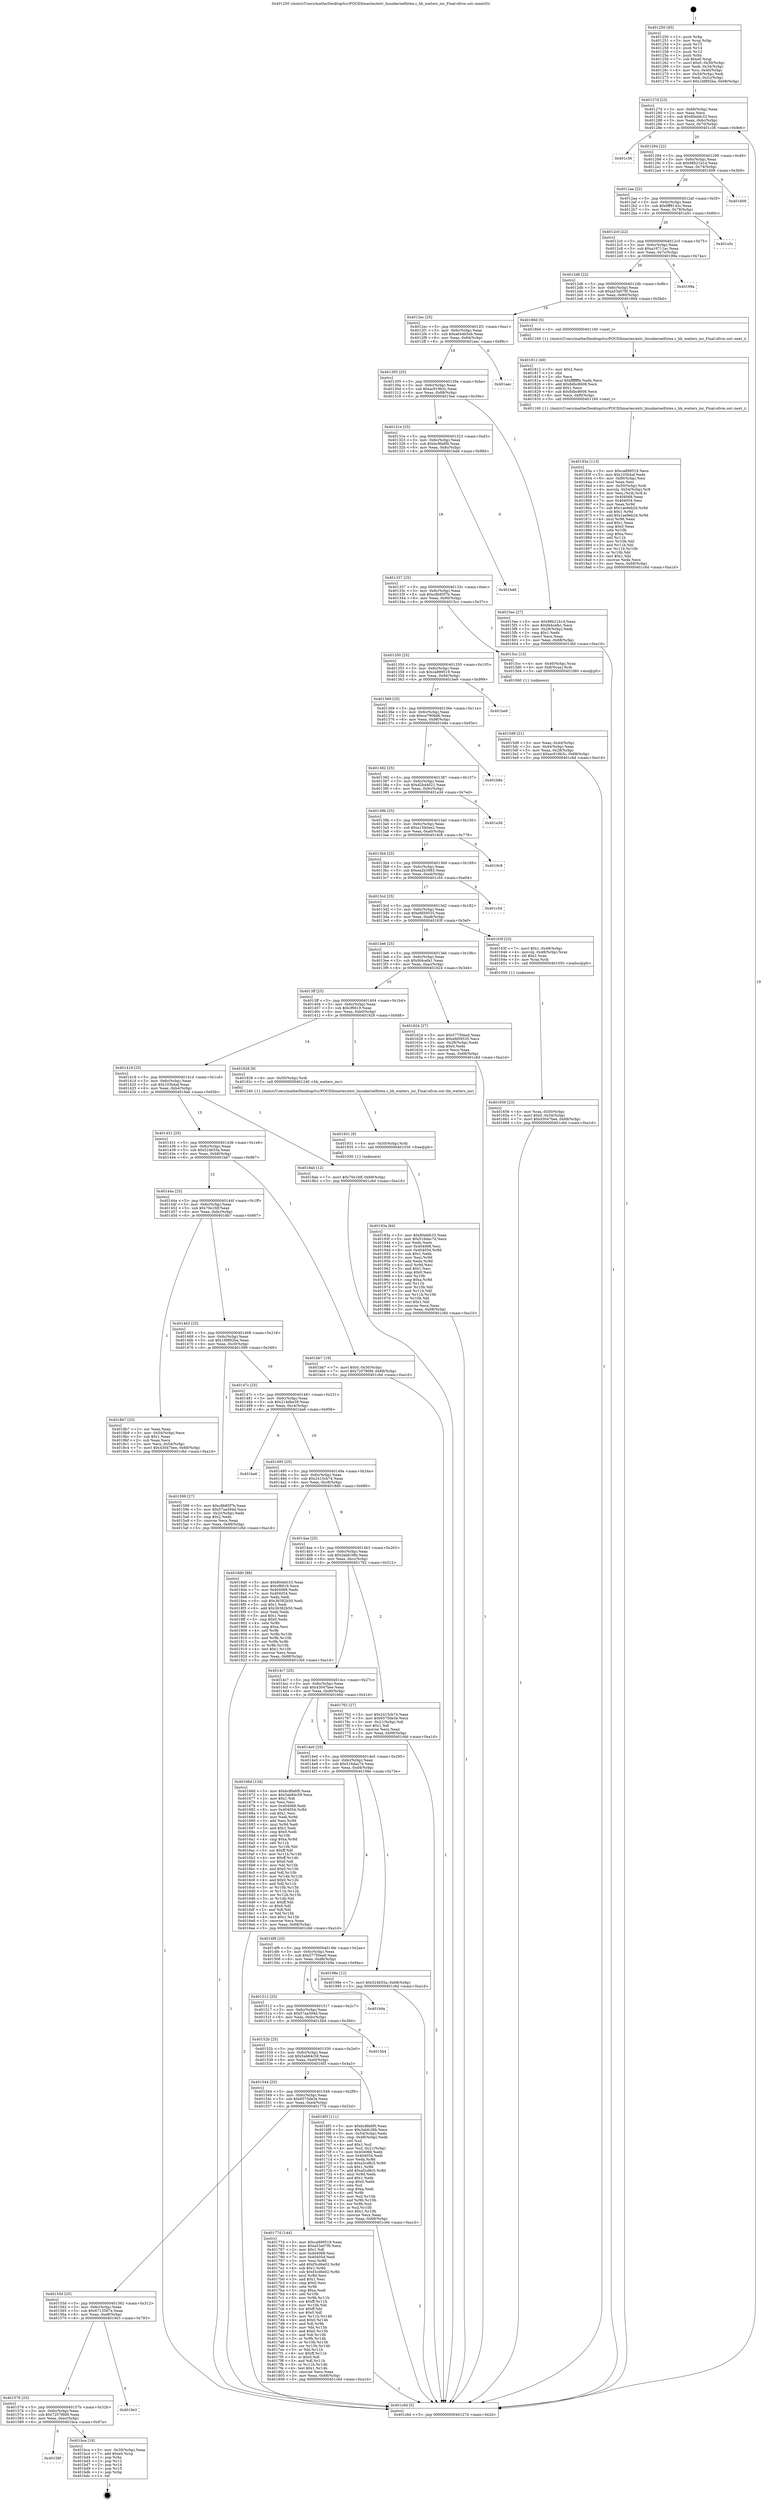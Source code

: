 digraph "0x401250" {
  label = "0x401250 (/mnt/c/Users/mathe/Desktop/tcc/POCII/binaries/extr_linuxkernelfutex.c_hb_waiters_inc_Final-ollvm.out::main(0))"
  labelloc = "t"
  node[shape=record]

  Entry [label="",width=0.3,height=0.3,shape=circle,fillcolor=black,style=filled]
  "0x40127d" [label="{
     0x40127d [23]\l
     | [instrs]\l
     &nbsp;&nbsp;0x40127d \<+3\>: mov -0x68(%rbp),%eax\l
     &nbsp;&nbsp;0x401280 \<+2\>: mov %eax,%ecx\l
     &nbsp;&nbsp;0x401282 \<+6\>: sub $0x80ebfc33,%ecx\l
     &nbsp;&nbsp;0x401288 \<+3\>: mov %eax,-0x6c(%rbp)\l
     &nbsp;&nbsp;0x40128b \<+3\>: mov %ecx,-0x70(%rbp)\l
     &nbsp;&nbsp;0x40128e \<+6\>: je 0000000000401c36 \<main+0x9e6\>\l
  }"]
  "0x401c36" [label="{
     0x401c36\l
  }", style=dashed]
  "0x401294" [label="{
     0x401294 [22]\l
     | [instrs]\l
     &nbsp;&nbsp;0x401294 \<+5\>: jmp 0000000000401299 \<main+0x49\>\l
     &nbsp;&nbsp;0x401299 \<+3\>: mov -0x6c(%rbp),%eax\l
     &nbsp;&nbsp;0x40129c \<+5\>: sub $0x98b21b1d,%eax\l
     &nbsp;&nbsp;0x4012a1 \<+3\>: mov %eax,-0x74(%rbp)\l
     &nbsp;&nbsp;0x4012a4 \<+6\>: je 0000000000401609 \<main+0x3b9\>\l
  }"]
  Exit [label="",width=0.3,height=0.3,shape=circle,fillcolor=black,style=filled,peripheries=2]
  "0x401609" [label="{
     0x401609\l
  }", style=dashed]
  "0x4012aa" [label="{
     0x4012aa [22]\l
     | [instrs]\l
     &nbsp;&nbsp;0x4012aa \<+5\>: jmp 00000000004012af \<main+0x5f\>\l
     &nbsp;&nbsp;0x4012af \<+3\>: mov -0x6c(%rbp),%eax\l
     &nbsp;&nbsp;0x4012b2 \<+5\>: sub $0x9ff9143c,%eax\l
     &nbsp;&nbsp;0x4012b7 \<+3\>: mov %eax,-0x78(%rbp)\l
     &nbsp;&nbsp;0x4012ba \<+6\>: je 0000000000401a5c \<main+0x80c\>\l
  }"]
  "0x40158f" [label="{
     0x40158f\l
  }", style=dashed]
  "0x401a5c" [label="{
     0x401a5c\l
  }", style=dashed]
  "0x4012c0" [label="{
     0x4012c0 [22]\l
     | [instrs]\l
     &nbsp;&nbsp;0x4012c0 \<+5\>: jmp 00000000004012c5 \<main+0x75\>\l
     &nbsp;&nbsp;0x4012c5 \<+3\>: mov -0x6c(%rbp),%eax\l
     &nbsp;&nbsp;0x4012c8 \<+5\>: sub $0xa16711ac,%eax\l
     &nbsp;&nbsp;0x4012cd \<+3\>: mov %eax,-0x7c(%rbp)\l
     &nbsp;&nbsp;0x4012d0 \<+6\>: je 000000000040199a \<main+0x74a\>\l
  }"]
  "0x401bca" [label="{
     0x401bca [19]\l
     | [instrs]\l
     &nbsp;&nbsp;0x401bca \<+3\>: mov -0x30(%rbp),%eax\l
     &nbsp;&nbsp;0x401bcd \<+7\>: add $0xe0,%rsp\l
     &nbsp;&nbsp;0x401bd4 \<+1\>: pop %rbx\l
     &nbsp;&nbsp;0x401bd5 \<+2\>: pop %r12\l
     &nbsp;&nbsp;0x401bd7 \<+2\>: pop %r14\l
     &nbsp;&nbsp;0x401bd9 \<+2\>: pop %r15\l
     &nbsp;&nbsp;0x401bdb \<+1\>: pop %rbp\l
     &nbsp;&nbsp;0x401bdc \<+1\>: ret\l
  }"]
  "0x40199a" [label="{
     0x40199a\l
  }", style=dashed]
  "0x4012d6" [label="{
     0x4012d6 [22]\l
     | [instrs]\l
     &nbsp;&nbsp;0x4012d6 \<+5\>: jmp 00000000004012db \<main+0x8b\>\l
     &nbsp;&nbsp;0x4012db \<+3\>: mov -0x6c(%rbp),%eax\l
     &nbsp;&nbsp;0x4012de \<+5\>: sub $0xa53a07f0,%eax\l
     &nbsp;&nbsp;0x4012e3 \<+3\>: mov %eax,-0x80(%rbp)\l
     &nbsp;&nbsp;0x4012e6 \<+6\>: je 000000000040180d \<main+0x5bd\>\l
  }"]
  "0x401576" [label="{
     0x401576 [25]\l
     | [instrs]\l
     &nbsp;&nbsp;0x401576 \<+5\>: jmp 000000000040157b \<main+0x32b\>\l
     &nbsp;&nbsp;0x40157b \<+3\>: mov -0x6c(%rbp),%eax\l
     &nbsp;&nbsp;0x40157e \<+5\>: sub $0x72078fd9,%eax\l
     &nbsp;&nbsp;0x401583 \<+6\>: mov %eax,-0xec(%rbp)\l
     &nbsp;&nbsp;0x401589 \<+6\>: je 0000000000401bca \<main+0x97a\>\l
  }"]
  "0x40180d" [label="{
     0x40180d [5]\l
     | [instrs]\l
     &nbsp;&nbsp;0x40180d \<+5\>: call 0000000000401160 \<next_i\>\l
     | [calls]\l
     &nbsp;&nbsp;0x401160 \{1\} (/mnt/c/Users/mathe/Desktop/tcc/POCII/binaries/extr_linuxkernelfutex.c_hb_waiters_inc_Final-ollvm.out::next_i)\l
  }"]
  "0x4012ec" [label="{
     0x4012ec [25]\l
     | [instrs]\l
     &nbsp;&nbsp;0x4012ec \<+5\>: jmp 00000000004012f1 \<main+0xa1\>\l
     &nbsp;&nbsp;0x4012f1 \<+3\>: mov -0x6c(%rbp),%eax\l
     &nbsp;&nbsp;0x4012f4 \<+5\>: sub $0xa644b5eb,%eax\l
     &nbsp;&nbsp;0x4012f9 \<+6\>: mov %eax,-0x84(%rbp)\l
     &nbsp;&nbsp;0x4012ff \<+6\>: je 0000000000401aec \<main+0x89c\>\l
  }"]
  "0x4019e3" [label="{
     0x4019e3\l
  }", style=dashed]
  "0x401aec" [label="{
     0x401aec\l
  }", style=dashed]
  "0x401305" [label="{
     0x401305 [25]\l
     | [instrs]\l
     &nbsp;&nbsp;0x401305 \<+5\>: jmp 000000000040130a \<main+0xba\>\l
     &nbsp;&nbsp;0x40130a \<+3\>: mov -0x6c(%rbp),%eax\l
     &nbsp;&nbsp;0x40130d \<+5\>: sub $0xac919b3c,%eax\l
     &nbsp;&nbsp;0x401312 \<+6\>: mov %eax,-0x88(%rbp)\l
     &nbsp;&nbsp;0x401318 \<+6\>: je 00000000004015ee \<main+0x39e\>\l
  }"]
  "0x40193a" [label="{
     0x40193a [84]\l
     | [instrs]\l
     &nbsp;&nbsp;0x40193a \<+5\>: mov $0x80ebfc33,%eax\l
     &nbsp;&nbsp;0x40193f \<+5\>: mov $0x516dac7d,%ecx\l
     &nbsp;&nbsp;0x401944 \<+2\>: xor %edx,%edx\l
     &nbsp;&nbsp;0x401946 \<+7\>: mov 0x404068,%esi\l
     &nbsp;&nbsp;0x40194d \<+8\>: mov 0x404054,%r8d\l
     &nbsp;&nbsp;0x401955 \<+3\>: sub $0x1,%edx\l
     &nbsp;&nbsp;0x401958 \<+3\>: mov %esi,%r9d\l
     &nbsp;&nbsp;0x40195b \<+3\>: add %edx,%r9d\l
     &nbsp;&nbsp;0x40195e \<+4\>: imul %r9d,%esi\l
     &nbsp;&nbsp;0x401962 \<+3\>: and $0x1,%esi\l
     &nbsp;&nbsp;0x401965 \<+3\>: cmp $0x0,%esi\l
     &nbsp;&nbsp;0x401968 \<+4\>: sete %r10b\l
     &nbsp;&nbsp;0x40196c \<+4\>: cmp $0xa,%r8d\l
     &nbsp;&nbsp;0x401970 \<+4\>: setl %r11b\l
     &nbsp;&nbsp;0x401974 \<+3\>: mov %r10b,%bl\l
     &nbsp;&nbsp;0x401977 \<+3\>: and %r11b,%bl\l
     &nbsp;&nbsp;0x40197a \<+3\>: xor %r11b,%r10b\l
     &nbsp;&nbsp;0x40197d \<+3\>: or %r10b,%bl\l
     &nbsp;&nbsp;0x401980 \<+3\>: test $0x1,%bl\l
     &nbsp;&nbsp;0x401983 \<+3\>: cmovne %ecx,%eax\l
     &nbsp;&nbsp;0x401986 \<+3\>: mov %eax,-0x68(%rbp)\l
     &nbsp;&nbsp;0x401989 \<+5\>: jmp 0000000000401c6d \<main+0xa1d\>\l
  }"]
  "0x4015ee" [label="{
     0x4015ee [27]\l
     | [instrs]\l
     &nbsp;&nbsp;0x4015ee \<+5\>: mov $0x98b21b1d,%eax\l
     &nbsp;&nbsp;0x4015f3 \<+5\>: mov $0xfd4cefa1,%ecx\l
     &nbsp;&nbsp;0x4015f8 \<+3\>: mov -0x28(%rbp),%edx\l
     &nbsp;&nbsp;0x4015fb \<+3\>: cmp $0x1,%edx\l
     &nbsp;&nbsp;0x4015fe \<+3\>: cmovl %ecx,%eax\l
     &nbsp;&nbsp;0x401601 \<+3\>: mov %eax,-0x68(%rbp)\l
     &nbsp;&nbsp;0x401604 \<+5\>: jmp 0000000000401c6d \<main+0xa1d\>\l
  }"]
  "0x40131e" [label="{
     0x40131e [25]\l
     | [instrs]\l
     &nbsp;&nbsp;0x40131e \<+5\>: jmp 0000000000401323 \<main+0xd3\>\l
     &nbsp;&nbsp;0x401323 \<+3\>: mov -0x6c(%rbp),%eax\l
     &nbsp;&nbsp;0x401326 \<+5\>: sub $0xbc8fa6f0,%eax\l
     &nbsp;&nbsp;0x40132b \<+6\>: mov %eax,-0x8c(%rbp)\l
     &nbsp;&nbsp;0x401331 \<+6\>: je 0000000000401bdd \<main+0x98d\>\l
  }"]
  "0x401931" [label="{
     0x401931 [9]\l
     | [instrs]\l
     &nbsp;&nbsp;0x401931 \<+4\>: mov -0x50(%rbp),%rdi\l
     &nbsp;&nbsp;0x401935 \<+5\>: call 0000000000401030 \<free@plt\>\l
     | [calls]\l
     &nbsp;&nbsp;0x401030 \{1\} (unknown)\l
  }"]
  "0x401bdd" [label="{
     0x401bdd\l
  }", style=dashed]
  "0x401337" [label="{
     0x401337 [25]\l
     | [instrs]\l
     &nbsp;&nbsp;0x401337 \<+5\>: jmp 000000000040133c \<main+0xec\>\l
     &nbsp;&nbsp;0x40133c \<+3\>: mov -0x6c(%rbp),%eax\l
     &nbsp;&nbsp;0x40133f \<+5\>: sub $0xc8b85f7b,%eax\l
     &nbsp;&nbsp;0x401344 \<+6\>: mov %eax,-0x90(%rbp)\l
     &nbsp;&nbsp;0x40134a \<+6\>: je 00000000004015cc \<main+0x37c\>\l
  }"]
  "0x40183a" [label="{
     0x40183a [113]\l
     | [instrs]\l
     &nbsp;&nbsp;0x40183a \<+5\>: mov $0xca899519,%ecx\l
     &nbsp;&nbsp;0x40183f \<+5\>: mov $0x103b4af,%edx\l
     &nbsp;&nbsp;0x401844 \<+6\>: mov -0xf0(%rbp),%esi\l
     &nbsp;&nbsp;0x40184a \<+3\>: imul %eax,%esi\l
     &nbsp;&nbsp;0x40184d \<+4\>: mov -0x50(%rbp),%rdi\l
     &nbsp;&nbsp;0x401851 \<+4\>: movslq -0x54(%rbp),%r8\l
     &nbsp;&nbsp;0x401855 \<+4\>: mov %esi,(%rdi,%r8,4)\l
     &nbsp;&nbsp;0x401859 \<+7\>: mov 0x404068,%eax\l
     &nbsp;&nbsp;0x401860 \<+7\>: mov 0x404054,%esi\l
     &nbsp;&nbsp;0x401867 \<+3\>: mov %eax,%r9d\l
     &nbsp;&nbsp;0x40186a \<+7\>: sub $0x1ae9eb2d,%r9d\l
     &nbsp;&nbsp;0x401871 \<+4\>: sub $0x1,%r9d\l
     &nbsp;&nbsp;0x401875 \<+7\>: add $0x1ae9eb2d,%r9d\l
     &nbsp;&nbsp;0x40187c \<+4\>: imul %r9d,%eax\l
     &nbsp;&nbsp;0x401880 \<+3\>: and $0x1,%eax\l
     &nbsp;&nbsp;0x401883 \<+3\>: cmp $0x0,%eax\l
     &nbsp;&nbsp;0x401886 \<+4\>: sete %r10b\l
     &nbsp;&nbsp;0x40188a \<+3\>: cmp $0xa,%esi\l
     &nbsp;&nbsp;0x40188d \<+4\>: setl %r11b\l
     &nbsp;&nbsp;0x401891 \<+3\>: mov %r10b,%bl\l
     &nbsp;&nbsp;0x401894 \<+3\>: and %r11b,%bl\l
     &nbsp;&nbsp;0x401897 \<+3\>: xor %r11b,%r10b\l
     &nbsp;&nbsp;0x40189a \<+3\>: or %r10b,%bl\l
     &nbsp;&nbsp;0x40189d \<+3\>: test $0x1,%bl\l
     &nbsp;&nbsp;0x4018a0 \<+3\>: cmovne %edx,%ecx\l
     &nbsp;&nbsp;0x4018a3 \<+3\>: mov %ecx,-0x68(%rbp)\l
     &nbsp;&nbsp;0x4018a6 \<+5\>: jmp 0000000000401c6d \<main+0xa1d\>\l
  }"]
  "0x4015cc" [label="{
     0x4015cc [13]\l
     | [instrs]\l
     &nbsp;&nbsp;0x4015cc \<+4\>: mov -0x40(%rbp),%rax\l
     &nbsp;&nbsp;0x4015d0 \<+4\>: mov 0x8(%rax),%rdi\l
     &nbsp;&nbsp;0x4015d4 \<+5\>: call 0000000000401060 \<atoi@plt\>\l
     | [calls]\l
     &nbsp;&nbsp;0x401060 \{1\} (unknown)\l
  }"]
  "0x401350" [label="{
     0x401350 [25]\l
     | [instrs]\l
     &nbsp;&nbsp;0x401350 \<+5\>: jmp 0000000000401355 \<main+0x105\>\l
     &nbsp;&nbsp;0x401355 \<+3\>: mov -0x6c(%rbp),%eax\l
     &nbsp;&nbsp;0x401358 \<+5\>: sub $0xca899519,%eax\l
     &nbsp;&nbsp;0x40135d \<+6\>: mov %eax,-0x94(%rbp)\l
     &nbsp;&nbsp;0x401363 \<+6\>: je 0000000000401be9 \<main+0x999\>\l
  }"]
  "0x401812" [label="{
     0x401812 [40]\l
     | [instrs]\l
     &nbsp;&nbsp;0x401812 \<+5\>: mov $0x2,%ecx\l
     &nbsp;&nbsp;0x401817 \<+1\>: cltd\l
     &nbsp;&nbsp;0x401818 \<+2\>: idiv %ecx\l
     &nbsp;&nbsp;0x40181a \<+6\>: imul $0xfffffffe,%edx,%ecx\l
     &nbsp;&nbsp;0x401820 \<+6\>: add $0x8dbc8608,%ecx\l
     &nbsp;&nbsp;0x401826 \<+3\>: add $0x1,%ecx\l
     &nbsp;&nbsp;0x401829 \<+6\>: sub $0x8dbc8608,%ecx\l
     &nbsp;&nbsp;0x40182f \<+6\>: mov %ecx,-0xf0(%rbp)\l
     &nbsp;&nbsp;0x401835 \<+5\>: call 0000000000401160 \<next_i\>\l
     | [calls]\l
     &nbsp;&nbsp;0x401160 \{1\} (/mnt/c/Users/mathe/Desktop/tcc/POCII/binaries/extr_linuxkernelfutex.c_hb_waiters_inc_Final-ollvm.out::next_i)\l
  }"]
  "0x401be9" [label="{
     0x401be9\l
  }", style=dashed]
  "0x401369" [label="{
     0x401369 [25]\l
     | [instrs]\l
     &nbsp;&nbsp;0x401369 \<+5\>: jmp 000000000040136e \<main+0x11e\>\l
     &nbsp;&nbsp;0x40136e \<+3\>: mov -0x6c(%rbp),%eax\l
     &nbsp;&nbsp;0x401371 \<+5\>: sub $0xce7906d6,%eax\l
     &nbsp;&nbsp;0x401376 \<+6\>: mov %eax,-0x98(%rbp)\l
     &nbsp;&nbsp;0x40137c \<+6\>: je 0000000000401b8e \<main+0x93e\>\l
  }"]
  "0x40155d" [label="{
     0x40155d [25]\l
     | [instrs]\l
     &nbsp;&nbsp;0x40155d \<+5\>: jmp 0000000000401562 \<main+0x312\>\l
     &nbsp;&nbsp;0x401562 \<+3\>: mov -0x6c(%rbp),%eax\l
     &nbsp;&nbsp;0x401565 \<+5\>: sub $0x6713567e,%eax\l
     &nbsp;&nbsp;0x40156a \<+6\>: mov %eax,-0xe8(%rbp)\l
     &nbsp;&nbsp;0x401570 \<+6\>: je 00000000004019e3 \<main+0x793\>\l
  }"]
  "0x401b8e" [label="{
     0x401b8e\l
  }", style=dashed]
  "0x401382" [label="{
     0x401382 [25]\l
     | [instrs]\l
     &nbsp;&nbsp;0x401382 \<+5\>: jmp 0000000000401387 \<main+0x137\>\l
     &nbsp;&nbsp;0x401387 \<+3\>: mov -0x6c(%rbp),%eax\l
     &nbsp;&nbsp;0x40138a \<+5\>: sub $0xd2b44021,%eax\l
     &nbsp;&nbsp;0x40138f \<+6\>: mov %eax,-0x9c(%rbp)\l
     &nbsp;&nbsp;0x401395 \<+6\>: je 0000000000401a3d \<main+0x7ed\>\l
  }"]
  "0x40177d" [label="{
     0x40177d [144]\l
     | [instrs]\l
     &nbsp;&nbsp;0x40177d \<+5\>: mov $0xca899519,%eax\l
     &nbsp;&nbsp;0x401782 \<+5\>: mov $0xa53a07f0,%ecx\l
     &nbsp;&nbsp;0x401787 \<+2\>: mov $0x1,%dl\l
     &nbsp;&nbsp;0x401789 \<+7\>: mov 0x404068,%esi\l
     &nbsp;&nbsp;0x401790 \<+7\>: mov 0x404054,%edi\l
     &nbsp;&nbsp;0x401797 \<+3\>: mov %esi,%r8d\l
     &nbsp;&nbsp;0x40179a \<+7\>: add $0xf3cd6e02,%r8d\l
     &nbsp;&nbsp;0x4017a1 \<+4\>: sub $0x1,%r8d\l
     &nbsp;&nbsp;0x4017a5 \<+7\>: sub $0xf3cd6e02,%r8d\l
     &nbsp;&nbsp;0x4017ac \<+4\>: imul %r8d,%esi\l
     &nbsp;&nbsp;0x4017b0 \<+3\>: and $0x1,%esi\l
     &nbsp;&nbsp;0x4017b3 \<+3\>: cmp $0x0,%esi\l
     &nbsp;&nbsp;0x4017b6 \<+4\>: sete %r9b\l
     &nbsp;&nbsp;0x4017ba \<+3\>: cmp $0xa,%edi\l
     &nbsp;&nbsp;0x4017bd \<+4\>: setl %r10b\l
     &nbsp;&nbsp;0x4017c1 \<+3\>: mov %r9b,%r11b\l
     &nbsp;&nbsp;0x4017c4 \<+4\>: xor $0xff,%r11b\l
     &nbsp;&nbsp;0x4017c8 \<+3\>: mov %r10b,%bl\l
     &nbsp;&nbsp;0x4017cb \<+3\>: xor $0xff,%bl\l
     &nbsp;&nbsp;0x4017ce \<+3\>: xor $0x0,%dl\l
     &nbsp;&nbsp;0x4017d1 \<+3\>: mov %r11b,%r14b\l
     &nbsp;&nbsp;0x4017d4 \<+4\>: and $0x0,%r14b\l
     &nbsp;&nbsp;0x4017d8 \<+3\>: and %dl,%r9b\l
     &nbsp;&nbsp;0x4017db \<+3\>: mov %bl,%r15b\l
     &nbsp;&nbsp;0x4017de \<+4\>: and $0x0,%r15b\l
     &nbsp;&nbsp;0x4017e2 \<+3\>: and %dl,%r10b\l
     &nbsp;&nbsp;0x4017e5 \<+3\>: or %r9b,%r14b\l
     &nbsp;&nbsp;0x4017e8 \<+3\>: or %r10b,%r15b\l
     &nbsp;&nbsp;0x4017eb \<+3\>: xor %r15b,%r14b\l
     &nbsp;&nbsp;0x4017ee \<+3\>: or %bl,%r11b\l
     &nbsp;&nbsp;0x4017f1 \<+4\>: xor $0xff,%r11b\l
     &nbsp;&nbsp;0x4017f5 \<+3\>: or $0x0,%dl\l
     &nbsp;&nbsp;0x4017f8 \<+3\>: and %dl,%r11b\l
     &nbsp;&nbsp;0x4017fb \<+3\>: or %r11b,%r14b\l
     &nbsp;&nbsp;0x4017fe \<+4\>: test $0x1,%r14b\l
     &nbsp;&nbsp;0x401802 \<+3\>: cmovne %ecx,%eax\l
     &nbsp;&nbsp;0x401805 \<+3\>: mov %eax,-0x68(%rbp)\l
     &nbsp;&nbsp;0x401808 \<+5\>: jmp 0000000000401c6d \<main+0xa1d\>\l
  }"]
  "0x401a3d" [label="{
     0x401a3d\l
  }", style=dashed]
  "0x40139b" [label="{
     0x40139b [25]\l
     | [instrs]\l
     &nbsp;&nbsp;0x40139b \<+5\>: jmp 00000000004013a0 \<main+0x150\>\l
     &nbsp;&nbsp;0x4013a0 \<+3\>: mov -0x6c(%rbp),%eax\l
     &nbsp;&nbsp;0x4013a3 \<+5\>: sub $0xe15b0ae2,%eax\l
     &nbsp;&nbsp;0x4013a8 \<+6\>: mov %eax,-0xa0(%rbp)\l
     &nbsp;&nbsp;0x4013ae \<+6\>: je 00000000004019c8 \<main+0x778\>\l
  }"]
  "0x401544" [label="{
     0x401544 [25]\l
     | [instrs]\l
     &nbsp;&nbsp;0x401544 \<+5\>: jmp 0000000000401549 \<main+0x2f9\>\l
     &nbsp;&nbsp;0x401549 \<+3\>: mov -0x6c(%rbp),%eax\l
     &nbsp;&nbsp;0x40154c \<+5\>: sub $0x6575de3e,%eax\l
     &nbsp;&nbsp;0x401551 \<+6\>: mov %eax,-0xe4(%rbp)\l
     &nbsp;&nbsp;0x401557 \<+6\>: je 000000000040177d \<main+0x52d\>\l
  }"]
  "0x4019c8" [label="{
     0x4019c8\l
  }", style=dashed]
  "0x4013b4" [label="{
     0x4013b4 [25]\l
     | [instrs]\l
     &nbsp;&nbsp;0x4013b4 \<+5\>: jmp 00000000004013b9 \<main+0x169\>\l
     &nbsp;&nbsp;0x4013b9 \<+3\>: mov -0x6c(%rbp),%eax\l
     &nbsp;&nbsp;0x4013bc \<+5\>: sub $0xea2b3983,%eax\l
     &nbsp;&nbsp;0x4013c1 \<+6\>: mov %eax,-0xa4(%rbp)\l
     &nbsp;&nbsp;0x4013c7 \<+6\>: je 0000000000401c54 \<main+0xa04\>\l
  }"]
  "0x4016f3" [label="{
     0x4016f3 [111]\l
     | [instrs]\l
     &nbsp;&nbsp;0x4016f3 \<+5\>: mov $0xbc8fa6f0,%eax\l
     &nbsp;&nbsp;0x4016f8 \<+5\>: mov $0x3abfc38b,%ecx\l
     &nbsp;&nbsp;0x4016fd \<+3\>: mov -0x54(%rbp),%edx\l
     &nbsp;&nbsp;0x401700 \<+3\>: cmp -0x48(%rbp),%edx\l
     &nbsp;&nbsp;0x401703 \<+4\>: setl %sil\l
     &nbsp;&nbsp;0x401707 \<+4\>: and $0x1,%sil\l
     &nbsp;&nbsp;0x40170b \<+4\>: mov %sil,-0x21(%rbp)\l
     &nbsp;&nbsp;0x40170f \<+7\>: mov 0x404068,%edx\l
     &nbsp;&nbsp;0x401716 \<+7\>: mov 0x404054,%edi\l
     &nbsp;&nbsp;0x40171d \<+3\>: mov %edx,%r8d\l
     &nbsp;&nbsp;0x401720 \<+7\>: sub $0xa5cd8c5,%r8d\l
     &nbsp;&nbsp;0x401727 \<+4\>: sub $0x1,%r8d\l
     &nbsp;&nbsp;0x40172b \<+7\>: add $0xa5cd8c5,%r8d\l
     &nbsp;&nbsp;0x401732 \<+4\>: imul %r8d,%edx\l
     &nbsp;&nbsp;0x401736 \<+3\>: and $0x1,%edx\l
     &nbsp;&nbsp;0x401739 \<+3\>: cmp $0x0,%edx\l
     &nbsp;&nbsp;0x40173c \<+4\>: sete %sil\l
     &nbsp;&nbsp;0x401740 \<+3\>: cmp $0xa,%edi\l
     &nbsp;&nbsp;0x401743 \<+4\>: setl %r9b\l
     &nbsp;&nbsp;0x401747 \<+3\>: mov %sil,%r10b\l
     &nbsp;&nbsp;0x40174a \<+3\>: and %r9b,%r10b\l
     &nbsp;&nbsp;0x40174d \<+3\>: xor %r9b,%sil\l
     &nbsp;&nbsp;0x401750 \<+3\>: or %sil,%r10b\l
     &nbsp;&nbsp;0x401753 \<+4\>: test $0x1,%r10b\l
     &nbsp;&nbsp;0x401757 \<+3\>: cmovne %ecx,%eax\l
     &nbsp;&nbsp;0x40175a \<+3\>: mov %eax,-0x68(%rbp)\l
     &nbsp;&nbsp;0x40175d \<+5\>: jmp 0000000000401c6d \<main+0xa1d\>\l
  }"]
  "0x401c54" [label="{
     0x401c54\l
  }", style=dashed]
  "0x4013cd" [label="{
     0x4013cd [25]\l
     | [instrs]\l
     &nbsp;&nbsp;0x4013cd \<+5\>: jmp 00000000004013d2 \<main+0x182\>\l
     &nbsp;&nbsp;0x4013d2 \<+3\>: mov -0x6c(%rbp),%eax\l
     &nbsp;&nbsp;0x4013d5 \<+5\>: sub $0xefd59535,%eax\l
     &nbsp;&nbsp;0x4013da \<+6\>: mov %eax,-0xa8(%rbp)\l
     &nbsp;&nbsp;0x4013e0 \<+6\>: je 000000000040163f \<main+0x3ef\>\l
  }"]
  "0x40152b" [label="{
     0x40152b [25]\l
     | [instrs]\l
     &nbsp;&nbsp;0x40152b \<+5\>: jmp 0000000000401530 \<main+0x2e0\>\l
     &nbsp;&nbsp;0x401530 \<+3\>: mov -0x6c(%rbp),%eax\l
     &nbsp;&nbsp;0x401533 \<+5\>: sub $0x5ab84c59,%eax\l
     &nbsp;&nbsp;0x401538 \<+6\>: mov %eax,-0xe0(%rbp)\l
     &nbsp;&nbsp;0x40153e \<+6\>: je 00000000004016f3 \<main+0x4a3\>\l
  }"]
  "0x40163f" [label="{
     0x40163f [23]\l
     | [instrs]\l
     &nbsp;&nbsp;0x40163f \<+7\>: movl $0x1,-0x48(%rbp)\l
     &nbsp;&nbsp;0x401646 \<+4\>: movslq -0x48(%rbp),%rax\l
     &nbsp;&nbsp;0x40164a \<+4\>: shl $0x2,%rax\l
     &nbsp;&nbsp;0x40164e \<+3\>: mov %rax,%rdi\l
     &nbsp;&nbsp;0x401651 \<+5\>: call 0000000000401050 \<malloc@plt\>\l
     | [calls]\l
     &nbsp;&nbsp;0x401050 \{1\} (unknown)\l
  }"]
  "0x4013e6" [label="{
     0x4013e6 [25]\l
     | [instrs]\l
     &nbsp;&nbsp;0x4013e6 \<+5\>: jmp 00000000004013eb \<main+0x19b\>\l
     &nbsp;&nbsp;0x4013eb \<+3\>: mov -0x6c(%rbp),%eax\l
     &nbsp;&nbsp;0x4013ee \<+5\>: sub $0xfd4cefa1,%eax\l
     &nbsp;&nbsp;0x4013f3 \<+6\>: mov %eax,-0xac(%rbp)\l
     &nbsp;&nbsp;0x4013f9 \<+6\>: je 0000000000401624 \<main+0x3d4\>\l
  }"]
  "0x4015b4" [label="{
     0x4015b4\l
  }", style=dashed]
  "0x401624" [label="{
     0x401624 [27]\l
     | [instrs]\l
     &nbsp;&nbsp;0x401624 \<+5\>: mov $0x57750ea0,%eax\l
     &nbsp;&nbsp;0x401629 \<+5\>: mov $0xefd59535,%ecx\l
     &nbsp;&nbsp;0x40162e \<+3\>: mov -0x28(%rbp),%edx\l
     &nbsp;&nbsp;0x401631 \<+3\>: cmp $0x0,%edx\l
     &nbsp;&nbsp;0x401634 \<+3\>: cmove %ecx,%eax\l
     &nbsp;&nbsp;0x401637 \<+3\>: mov %eax,-0x68(%rbp)\l
     &nbsp;&nbsp;0x40163a \<+5\>: jmp 0000000000401c6d \<main+0xa1d\>\l
  }"]
  "0x4013ff" [label="{
     0x4013ff [25]\l
     | [instrs]\l
     &nbsp;&nbsp;0x4013ff \<+5\>: jmp 0000000000401404 \<main+0x1b4\>\l
     &nbsp;&nbsp;0x401404 \<+3\>: mov -0x6c(%rbp),%eax\l
     &nbsp;&nbsp;0x401407 \<+5\>: sub $0xcf6619,%eax\l
     &nbsp;&nbsp;0x40140c \<+6\>: mov %eax,-0xb0(%rbp)\l
     &nbsp;&nbsp;0x401412 \<+6\>: je 0000000000401928 \<main+0x6d8\>\l
  }"]
  "0x401512" [label="{
     0x401512 [25]\l
     | [instrs]\l
     &nbsp;&nbsp;0x401512 \<+5\>: jmp 0000000000401517 \<main+0x2c7\>\l
     &nbsp;&nbsp;0x401517 \<+3\>: mov -0x6c(%rbp),%eax\l
     &nbsp;&nbsp;0x40151a \<+5\>: sub $0x57aa594d,%eax\l
     &nbsp;&nbsp;0x40151f \<+6\>: mov %eax,-0xdc(%rbp)\l
     &nbsp;&nbsp;0x401525 \<+6\>: je 00000000004015b4 \<main+0x364\>\l
  }"]
  "0x401928" [label="{
     0x401928 [9]\l
     | [instrs]\l
     &nbsp;&nbsp;0x401928 \<+4\>: mov -0x50(%rbp),%rdi\l
     &nbsp;&nbsp;0x40192c \<+5\>: call 0000000000401240 \<hb_waiters_inc\>\l
     | [calls]\l
     &nbsp;&nbsp;0x401240 \{1\} (/mnt/c/Users/mathe/Desktop/tcc/POCII/binaries/extr_linuxkernelfutex.c_hb_waiters_inc_Final-ollvm.out::hb_waiters_inc)\l
  }"]
  "0x401418" [label="{
     0x401418 [25]\l
     | [instrs]\l
     &nbsp;&nbsp;0x401418 \<+5\>: jmp 000000000040141d \<main+0x1cd\>\l
     &nbsp;&nbsp;0x40141d \<+3\>: mov -0x6c(%rbp),%eax\l
     &nbsp;&nbsp;0x401420 \<+5\>: sub $0x103b4af,%eax\l
     &nbsp;&nbsp;0x401425 \<+6\>: mov %eax,-0xb4(%rbp)\l
     &nbsp;&nbsp;0x40142b \<+6\>: je 00000000004018ab \<main+0x65b\>\l
  }"]
  "0x401b9a" [label="{
     0x401b9a\l
  }", style=dashed]
  "0x4018ab" [label="{
     0x4018ab [12]\l
     | [instrs]\l
     &nbsp;&nbsp;0x4018ab \<+7\>: movl $0x70e1fdf,-0x68(%rbp)\l
     &nbsp;&nbsp;0x4018b2 \<+5\>: jmp 0000000000401c6d \<main+0xa1d\>\l
  }"]
  "0x401431" [label="{
     0x401431 [25]\l
     | [instrs]\l
     &nbsp;&nbsp;0x401431 \<+5\>: jmp 0000000000401436 \<main+0x1e6\>\l
     &nbsp;&nbsp;0x401436 \<+3\>: mov -0x6c(%rbp),%eax\l
     &nbsp;&nbsp;0x401439 \<+5\>: sub $0x524b55a,%eax\l
     &nbsp;&nbsp;0x40143e \<+6\>: mov %eax,-0xb8(%rbp)\l
     &nbsp;&nbsp;0x401444 \<+6\>: je 0000000000401bb7 \<main+0x967\>\l
  }"]
  "0x4014f9" [label="{
     0x4014f9 [25]\l
     | [instrs]\l
     &nbsp;&nbsp;0x4014f9 \<+5\>: jmp 00000000004014fe \<main+0x2ae\>\l
     &nbsp;&nbsp;0x4014fe \<+3\>: mov -0x6c(%rbp),%eax\l
     &nbsp;&nbsp;0x401501 \<+5\>: sub $0x57750ea0,%eax\l
     &nbsp;&nbsp;0x401506 \<+6\>: mov %eax,-0xd8(%rbp)\l
     &nbsp;&nbsp;0x40150c \<+6\>: je 0000000000401b9a \<main+0x94a\>\l
  }"]
  "0x401bb7" [label="{
     0x401bb7 [19]\l
     | [instrs]\l
     &nbsp;&nbsp;0x401bb7 \<+7\>: movl $0x0,-0x30(%rbp)\l
     &nbsp;&nbsp;0x401bbe \<+7\>: movl $0x72078fd9,-0x68(%rbp)\l
     &nbsp;&nbsp;0x401bc5 \<+5\>: jmp 0000000000401c6d \<main+0xa1d\>\l
  }"]
  "0x40144a" [label="{
     0x40144a [25]\l
     | [instrs]\l
     &nbsp;&nbsp;0x40144a \<+5\>: jmp 000000000040144f \<main+0x1ff\>\l
     &nbsp;&nbsp;0x40144f \<+3\>: mov -0x6c(%rbp),%eax\l
     &nbsp;&nbsp;0x401452 \<+5\>: sub $0x70e1fdf,%eax\l
     &nbsp;&nbsp;0x401457 \<+6\>: mov %eax,-0xbc(%rbp)\l
     &nbsp;&nbsp;0x40145d \<+6\>: je 00000000004018b7 \<main+0x667\>\l
  }"]
  "0x40198e" [label="{
     0x40198e [12]\l
     | [instrs]\l
     &nbsp;&nbsp;0x40198e \<+7\>: movl $0x524b55a,-0x68(%rbp)\l
     &nbsp;&nbsp;0x401995 \<+5\>: jmp 0000000000401c6d \<main+0xa1d\>\l
  }"]
  "0x4018b7" [label="{
     0x4018b7 [25]\l
     | [instrs]\l
     &nbsp;&nbsp;0x4018b7 \<+2\>: xor %eax,%eax\l
     &nbsp;&nbsp;0x4018b9 \<+3\>: mov -0x54(%rbp),%ecx\l
     &nbsp;&nbsp;0x4018bc \<+3\>: sub $0x1,%eax\l
     &nbsp;&nbsp;0x4018bf \<+2\>: sub %eax,%ecx\l
     &nbsp;&nbsp;0x4018c1 \<+3\>: mov %ecx,-0x54(%rbp)\l
     &nbsp;&nbsp;0x4018c4 \<+7\>: movl $0x43047bee,-0x68(%rbp)\l
     &nbsp;&nbsp;0x4018cb \<+5\>: jmp 0000000000401c6d \<main+0xa1d\>\l
  }"]
  "0x401463" [label="{
     0x401463 [25]\l
     | [instrs]\l
     &nbsp;&nbsp;0x401463 \<+5\>: jmp 0000000000401468 \<main+0x218\>\l
     &nbsp;&nbsp;0x401468 \<+3\>: mov -0x6c(%rbp),%eax\l
     &nbsp;&nbsp;0x40146b \<+5\>: sub $0x1fd892ba,%eax\l
     &nbsp;&nbsp;0x401470 \<+6\>: mov %eax,-0xc0(%rbp)\l
     &nbsp;&nbsp;0x401476 \<+6\>: je 0000000000401599 \<main+0x349\>\l
  }"]
  "0x4014e0" [label="{
     0x4014e0 [25]\l
     | [instrs]\l
     &nbsp;&nbsp;0x4014e0 \<+5\>: jmp 00000000004014e5 \<main+0x295\>\l
     &nbsp;&nbsp;0x4014e5 \<+3\>: mov -0x6c(%rbp),%eax\l
     &nbsp;&nbsp;0x4014e8 \<+5\>: sub $0x516dac7d,%eax\l
     &nbsp;&nbsp;0x4014ed \<+6\>: mov %eax,-0xd4(%rbp)\l
     &nbsp;&nbsp;0x4014f3 \<+6\>: je 000000000040198e \<main+0x73e\>\l
  }"]
  "0x401599" [label="{
     0x401599 [27]\l
     | [instrs]\l
     &nbsp;&nbsp;0x401599 \<+5\>: mov $0xc8b85f7b,%eax\l
     &nbsp;&nbsp;0x40159e \<+5\>: mov $0x57aa594d,%ecx\l
     &nbsp;&nbsp;0x4015a3 \<+3\>: mov -0x2c(%rbp),%edx\l
     &nbsp;&nbsp;0x4015a6 \<+3\>: cmp $0x2,%edx\l
     &nbsp;&nbsp;0x4015a9 \<+3\>: cmovne %ecx,%eax\l
     &nbsp;&nbsp;0x4015ac \<+3\>: mov %eax,-0x68(%rbp)\l
     &nbsp;&nbsp;0x4015af \<+5\>: jmp 0000000000401c6d \<main+0xa1d\>\l
  }"]
  "0x40147c" [label="{
     0x40147c [25]\l
     | [instrs]\l
     &nbsp;&nbsp;0x40147c \<+5\>: jmp 0000000000401481 \<main+0x231\>\l
     &nbsp;&nbsp;0x401481 \<+3\>: mov -0x6c(%rbp),%eax\l
     &nbsp;&nbsp;0x401484 \<+5\>: sub $0x214dbe39,%eax\l
     &nbsp;&nbsp;0x401489 \<+6\>: mov %eax,-0xc4(%rbp)\l
     &nbsp;&nbsp;0x40148f \<+6\>: je 0000000000401ba6 \<main+0x956\>\l
  }"]
  "0x401c6d" [label="{
     0x401c6d [5]\l
     | [instrs]\l
     &nbsp;&nbsp;0x401c6d \<+5\>: jmp 000000000040127d \<main+0x2d\>\l
  }"]
  "0x401250" [label="{
     0x401250 [45]\l
     | [instrs]\l
     &nbsp;&nbsp;0x401250 \<+1\>: push %rbp\l
     &nbsp;&nbsp;0x401251 \<+3\>: mov %rsp,%rbp\l
     &nbsp;&nbsp;0x401254 \<+2\>: push %r15\l
     &nbsp;&nbsp;0x401256 \<+2\>: push %r14\l
     &nbsp;&nbsp;0x401258 \<+2\>: push %r12\l
     &nbsp;&nbsp;0x40125a \<+1\>: push %rbx\l
     &nbsp;&nbsp;0x40125b \<+7\>: sub $0xe0,%rsp\l
     &nbsp;&nbsp;0x401262 \<+7\>: movl $0x0,-0x30(%rbp)\l
     &nbsp;&nbsp;0x401269 \<+3\>: mov %edi,-0x34(%rbp)\l
     &nbsp;&nbsp;0x40126c \<+4\>: mov %rsi,-0x40(%rbp)\l
     &nbsp;&nbsp;0x401270 \<+3\>: mov -0x34(%rbp),%edi\l
     &nbsp;&nbsp;0x401273 \<+3\>: mov %edi,-0x2c(%rbp)\l
     &nbsp;&nbsp;0x401276 \<+7\>: movl $0x1fd892ba,-0x68(%rbp)\l
  }"]
  "0x4015d9" [label="{
     0x4015d9 [21]\l
     | [instrs]\l
     &nbsp;&nbsp;0x4015d9 \<+3\>: mov %eax,-0x44(%rbp)\l
     &nbsp;&nbsp;0x4015dc \<+3\>: mov -0x44(%rbp),%eax\l
     &nbsp;&nbsp;0x4015df \<+3\>: mov %eax,-0x28(%rbp)\l
     &nbsp;&nbsp;0x4015e2 \<+7\>: movl $0xac919b3c,-0x68(%rbp)\l
     &nbsp;&nbsp;0x4015e9 \<+5\>: jmp 0000000000401c6d \<main+0xa1d\>\l
  }"]
  "0x401656" [label="{
     0x401656 [23]\l
     | [instrs]\l
     &nbsp;&nbsp;0x401656 \<+4\>: mov %rax,-0x50(%rbp)\l
     &nbsp;&nbsp;0x40165a \<+7\>: movl $0x0,-0x54(%rbp)\l
     &nbsp;&nbsp;0x401661 \<+7\>: movl $0x43047bee,-0x68(%rbp)\l
     &nbsp;&nbsp;0x401668 \<+5\>: jmp 0000000000401c6d \<main+0xa1d\>\l
  }"]
  "0x40166d" [label="{
     0x40166d [134]\l
     | [instrs]\l
     &nbsp;&nbsp;0x40166d \<+5\>: mov $0xbc8fa6f0,%eax\l
     &nbsp;&nbsp;0x401672 \<+5\>: mov $0x5ab84c59,%ecx\l
     &nbsp;&nbsp;0x401677 \<+2\>: mov $0x1,%dl\l
     &nbsp;&nbsp;0x401679 \<+2\>: xor %esi,%esi\l
     &nbsp;&nbsp;0x40167b \<+7\>: mov 0x404068,%edi\l
     &nbsp;&nbsp;0x401682 \<+8\>: mov 0x404054,%r8d\l
     &nbsp;&nbsp;0x40168a \<+3\>: sub $0x1,%esi\l
     &nbsp;&nbsp;0x40168d \<+3\>: mov %edi,%r9d\l
     &nbsp;&nbsp;0x401690 \<+3\>: add %esi,%r9d\l
     &nbsp;&nbsp;0x401693 \<+4\>: imul %r9d,%edi\l
     &nbsp;&nbsp;0x401697 \<+3\>: and $0x1,%edi\l
     &nbsp;&nbsp;0x40169a \<+3\>: cmp $0x0,%edi\l
     &nbsp;&nbsp;0x40169d \<+4\>: sete %r10b\l
     &nbsp;&nbsp;0x4016a1 \<+4\>: cmp $0xa,%r8d\l
     &nbsp;&nbsp;0x4016a5 \<+4\>: setl %r11b\l
     &nbsp;&nbsp;0x4016a9 \<+3\>: mov %r10b,%bl\l
     &nbsp;&nbsp;0x4016ac \<+3\>: xor $0xff,%bl\l
     &nbsp;&nbsp;0x4016af \<+3\>: mov %r11b,%r14b\l
     &nbsp;&nbsp;0x4016b2 \<+4\>: xor $0xff,%r14b\l
     &nbsp;&nbsp;0x4016b6 \<+3\>: xor $0x0,%dl\l
     &nbsp;&nbsp;0x4016b9 \<+3\>: mov %bl,%r15b\l
     &nbsp;&nbsp;0x4016bc \<+4\>: and $0x0,%r15b\l
     &nbsp;&nbsp;0x4016c0 \<+3\>: and %dl,%r10b\l
     &nbsp;&nbsp;0x4016c3 \<+3\>: mov %r14b,%r12b\l
     &nbsp;&nbsp;0x4016c6 \<+4\>: and $0x0,%r12b\l
     &nbsp;&nbsp;0x4016ca \<+3\>: and %dl,%r11b\l
     &nbsp;&nbsp;0x4016cd \<+3\>: or %r10b,%r15b\l
     &nbsp;&nbsp;0x4016d0 \<+3\>: or %r11b,%r12b\l
     &nbsp;&nbsp;0x4016d3 \<+3\>: xor %r12b,%r15b\l
     &nbsp;&nbsp;0x4016d6 \<+3\>: or %r14b,%bl\l
     &nbsp;&nbsp;0x4016d9 \<+3\>: xor $0xff,%bl\l
     &nbsp;&nbsp;0x4016dc \<+3\>: or $0x0,%dl\l
     &nbsp;&nbsp;0x4016df \<+2\>: and %dl,%bl\l
     &nbsp;&nbsp;0x4016e1 \<+3\>: or %bl,%r15b\l
     &nbsp;&nbsp;0x4016e4 \<+4\>: test $0x1,%r15b\l
     &nbsp;&nbsp;0x4016e8 \<+3\>: cmovne %ecx,%eax\l
     &nbsp;&nbsp;0x4016eb \<+3\>: mov %eax,-0x68(%rbp)\l
     &nbsp;&nbsp;0x4016ee \<+5\>: jmp 0000000000401c6d \<main+0xa1d\>\l
  }"]
  "0x401ba6" [label="{
     0x401ba6\l
  }", style=dashed]
  "0x401495" [label="{
     0x401495 [25]\l
     | [instrs]\l
     &nbsp;&nbsp;0x401495 \<+5\>: jmp 000000000040149a \<main+0x24a\>\l
     &nbsp;&nbsp;0x40149a \<+3\>: mov -0x6c(%rbp),%eax\l
     &nbsp;&nbsp;0x40149d \<+5\>: sub $0x2415cb74,%eax\l
     &nbsp;&nbsp;0x4014a2 \<+6\>: mov %eax,-0xc8(%rbp)\l
     &nbsp;&nbsp;0x4014a8 \<+6\>: je 00000000004018d0 \<main+0x680\>\l
  }"]
  "0x4014c7" [label="{
     0x4014c7 [25]\l
     | [instrs]\l
     &nbsp;&nbsp;0x4014c7 \<+5\>: jmp 00000000004014cc \<main+0x27c\>\l
     &nbsp;&nbsp;0x4014cc \<+3\>: mov -0x6c(%rbp),%eax\l
     &nbsp;&nbsp;0x4014cf \<+5\>: sub $0x43047bee,%eax\l
     &nbsp;&nbsp;0x4014d4 \<+6\>: mov %eax,-0xd0(%rbp)\l
     &nbsp;&nbsp;0x4014da \<+6\>: je 000000000040166d \<main+0x41d\>\l
  }"]
  "0x4018d0" [label="{
     0x4018d0 [88]\l
     | [instrs]\l
     &nbsp;&nbsp;0x4018d0 \<+5\>: mov $0x80ebfc33,%eax\l
     &nbsp;&nbsp;0x4018d5 \<+5\>: mov $0xcf6619,%ecx\l
     &nbsp;&nbsp;0x4018da \<+7\>: mov 0x404068,%edx\l
     &nbsp;&nbsp;0x4018e1 \<+7\>: mov 0x404054,%esi\l
     &nbsp;&nbsp;0x4018e8 \<+2\>: mov %edx,%edi\l
     &nbsp;&nbsp;0x4018ea \<+6\>: sub $0x36382b50,%edi\l
     &nbsp;&nbsp;0x4018f0 \<+3\>: sub $0x1,%edi\l
     &nbsp;&nbsp;0x4018f3 \<+6\>: add $0x36382b50,%edi\l
     &nbsp;&nbsp;0x4018f9 \<+3\>: imul %edi,%edx\l
     &nbsp;&nbsp;0x4018fc \<+3\>: and $0x1,%edx\l
     &nbsp;&nbsp;0x4018ff \<+3\>: cmp $0x0,%edx\l
     &nbsp;&nbsp;0x401902 \<+4\>: sete %r8b\l
     &nbsp;&nbsp;0x401906 \<+3\>: cmp $0xa,%esi\l
     &nbsp;&nbsp;0x401909 \<+4\>: setl %r9b\l
     &nbsp;&nbsp;0x40190d \<+3\>: mov %r8b,%r10b\l
     &nbsp;&nbsp;0x401910 \<+3\>: and %r9b,%r10b\l
     &nbsp;&nbsp;0x401913 \<+3\>: xor %r9b,%r8b\l
     &nbsp;&nbsp;0x401916 \<+3\>: or %r8b,%r10b\l
     &nbsp;&nbsp;0x401919 \<+4\>: test $0x1,%r10b\l
     &nbsp;&nbsp;0x40191d \<+3\>: cmovne %ecx,%eax\l
     &nbsp;&nbsp;0x401920 \<+3\>: mov %eax,-0x68(%rbp)\l
     &nbsp;&nbsp;0x401923 \<+5\>: jmp 0000000000401c6d \<main+0xa1d\>\l
  }"]
  "0x4014ae" [label="{
     0x4014ae [25]\l
     | [instrs]\l
     &nbsp;&nbsp;0x4014ae \<+5\>: jmp 00000000004014b3 \<main+0x263\>\l
     &nbsp;&nbsp;0x4014b3 \<+3\>: mov -0x6c(%rbp),%eax\l
     &nbsp;&nbsp;0x4014b6 \<+5\>: sub $0x3abfc38b,%eax\l
     &nbsp;&nbsp;0x4014bb \<+6\>: mov %eax,-0xcc(%rbp)\l
     &nbsp;&nbsp;0x4014c1 \<+6\>: je 0000000000401762 \<main+0x512\>\l
  }"]
  "0x401762" [label="{
     0x401762 [27]\l
     | [instrs]\l
     &nbsp;&nbsp;0x401762 \<+5\>: mov $0x2415cb74,%eax\l
     &nbsp;&nbsp;0x401767 \<+5\>: mov $0x6575de3e,%ecx\l
     &nbsp;&nbsp;0x40176c \<+3\>: mov -0x21(%rbp),%dl\l
     &nbsp;&nbsp;0x40176f \<+3\>: test $0x1,%dl\l
     &nbsp;&nbsp;0x401772 \<+3\>: cmovne %ecx,%eax\l
     &nbsp;&nbsp;0x401775 \<+3\>: mov %eax,-0x68(%rbp)\l
     &nbsp;&nbsp;0x401778 \<+5\>: jmp 0000000000401c6d \<main+0xa1d\>\l
  }"]
  Entry -> "0x401250" [label=" 1"]
  "0x40127d" -> "0x401c36" [label=" 0"]
  "0x40127d" -> "0x401294" [label=" 20"]
  "0x401bca" -> Exit [label=" 1"]
  "0x401294" -> "0x401609" [label=" 0"]
  "0x401294" -> "0x4012aa" [label=" 20"]
  "0x401576" -> "0x40158f" [label=" 0"]
  "0x4012aa" -> "0x401a5c" [label=" 0"]
  "0x4012aa" -> "0x4012c0" [label=" 20"]
  "0x401576" -> "0x401bca" [label=" 1"]
  "0x4012c0" -> "0x40199a" [label=" 0"]
  "0x4012c0" -> "0x4012d6" [label=" 20"]
  "0x40155d" -> "0x401576" [label=" 1"]
  "0x4012d6" -> "0x40180d" [label=" 1"]
  "0x4012d6" -> "0x4012ec" [label=" 19"]
  "0x40155d" -> "0x4019e3" [label=" 0"]
  "0x4012ec" -> "0x401aec" [label=" 0"]
  "0x4012ec" -> "0x401305" [label=" 19"]
  "0x401bb7" -> "0x401c6d" [label=" 1"]
  "0x401305" -> "0x4015ee" [label=" 1"]
  "0x401305" -> "0x40131e" [label=" 18"]
  "0x40198e" -> "0x401c6d" [label=" 1"]
  "0x40131e" -> "0x401bdd" [label=" 0"]
  "0x40131e" -> "0x401337" [label=" 18"]
  "0x40193a" -> "0x401c6d" [label=" 1"]
  "0x401337" -> "0x4015cc" [label=" 1"]
  "0x401337" -> "0x401350" [label=" 17"]
  "0x401931" -> "0x40193a" [label=" 1"]
  "0x401350" -> "0x401be9" [label=" 0"]
  "0x401350" -> "0x401369" [label=" 17"]
  "0x401928" -> "0x401931" [label=" 1"]
  "0x401369" -> "0x401b8e" [label=" 0"]
  "0x401369" -> "0x401382" [label=" 17"]
  "0x4018d0" -> "0x401c6d" [label=" 1"]
  "0x401382" -> "0x401a3d" [label=" 0"]
  "0x401382" -> "0x40139b" [label=" 17"]
  "0x4018b7" -> "0x401c6d" [label=" 1"]
  "0x40139b" -> "0x4019c8" [label=" 0"]
  "0x40139b" -> "0x4013b4" [label=" 17"]
  "0x40183a" -> "0x401c6d" [label=" 1"]
  "0x4013b4" -> "0x401c54" [label=" 0"]
  "0x4013b4" -> "0x4013cd" [label=" 17"]
  "0x401812" -> "0x40183a" [label=" 1"]
  "0x4013cd" -> "0x40163f" [label=" 1"]
  "0x4013cd" -> "0x4013e6" [label=" 16"]
  "0x40177d" -> "0x401c6d" [label=" 1"]
  "0x4013e6" -> "0x401624" [label=" 1"]
  "0x4013e6" -> "0x4013ff" [label=" 15"]
  "0x401544" -> "0x40155d" [label=" 1"]
  "0x4013ff" -> "0x401928" [label=" 1"]
  "0x4013ff" -> "0x401418" [label=" 14"]
  "0x4018ab" -> "0x401c6d" [label=" 1"]
  "0x401418" -> "0x4018ab" [label=" 1"]
  "0x401418" -> "0x401431" [label=" 13"]
  "0x401762" -> "0x401c6d" [label=" 2"]
  "0x401431" -> "0x401bb7" [label=" 1"]
  "0x401431" -> "0x40144a" [label=" 12"]
  "0x40152b" -> "0x401544" [label=" 2"]
  "0x40144a" -> "0x4018b7" [label=" 1"]
  "0x40144a" -> "0x401463" [label=" 11"]
  "0x40152b" -> "0x4016f3" [label=" 2"]
  "0x401463" -> "0x401599" [label=" 1"]
  "0x401463" -> "0x40147c" [label=" 10"]
  "0x401599" -> "0x401c6d" [label=" 1"]
  "0x401250" -> "0x40127d" [label=" 1"]
  "0x401c6d" -> "0x40127d" [label=" 19"]
  "0x4015cc" -> "0x4015d9" [label=" 1"]
  "0x4015d9" -> "0x401c6d" [label=" 1"]
  "0x4015ee" -> "0x401c6d" [label=" 1"]
  "0x401624" -> "0x401c6d" [label=" 1"]
  "0x40163f" -> "0x401656" [label=" 1"]
  "0x401656" -> "0x401c6d" [label=" 1"]
  "0x401512" -> "0x40152b" [label=" 4"]
  "0x40147c" -> "0x401ba6" [label=" 0"]
  "0x40147c" -> "0x401495" [label=" 10"]
  "0x401512" -> "0x4015b4" [label=" 0"]
  "0x401495" -> "0x4018d0" [label=" 1"]
  "0x401495" -> "0x4014ae" [label=" 9"]
  "0x4014f9" -> "0x401512" [label=" 4"]
  "0x4014ae" -> "0x401762" [label=" 2"]
  "0x4014ae" -> "0x4014c7" [label=" 7"]
  "0x401544" -> "0x40177d" [label=" 1"]
  "0x4014c7" -> "0x40166d" [label=" 2"]
  "0x4014c7" -> "0x4014e0" [label=" 5"]
  "0x40166d" -> "0x401c6d" [label=" 2"]
  "0x40180d" -> "0x401812" [label=" 1"]
  "0x4014e0" -> "0x40198e" [label=" 1"]
  "0x4014e0" -> "0x4014f9" [label=" 4"]
  "0x4016f3" -> "0x401c6d" [label=" 2"]
  "0x4014f9" -> "0x401b9a" [label=" 0"]
}
